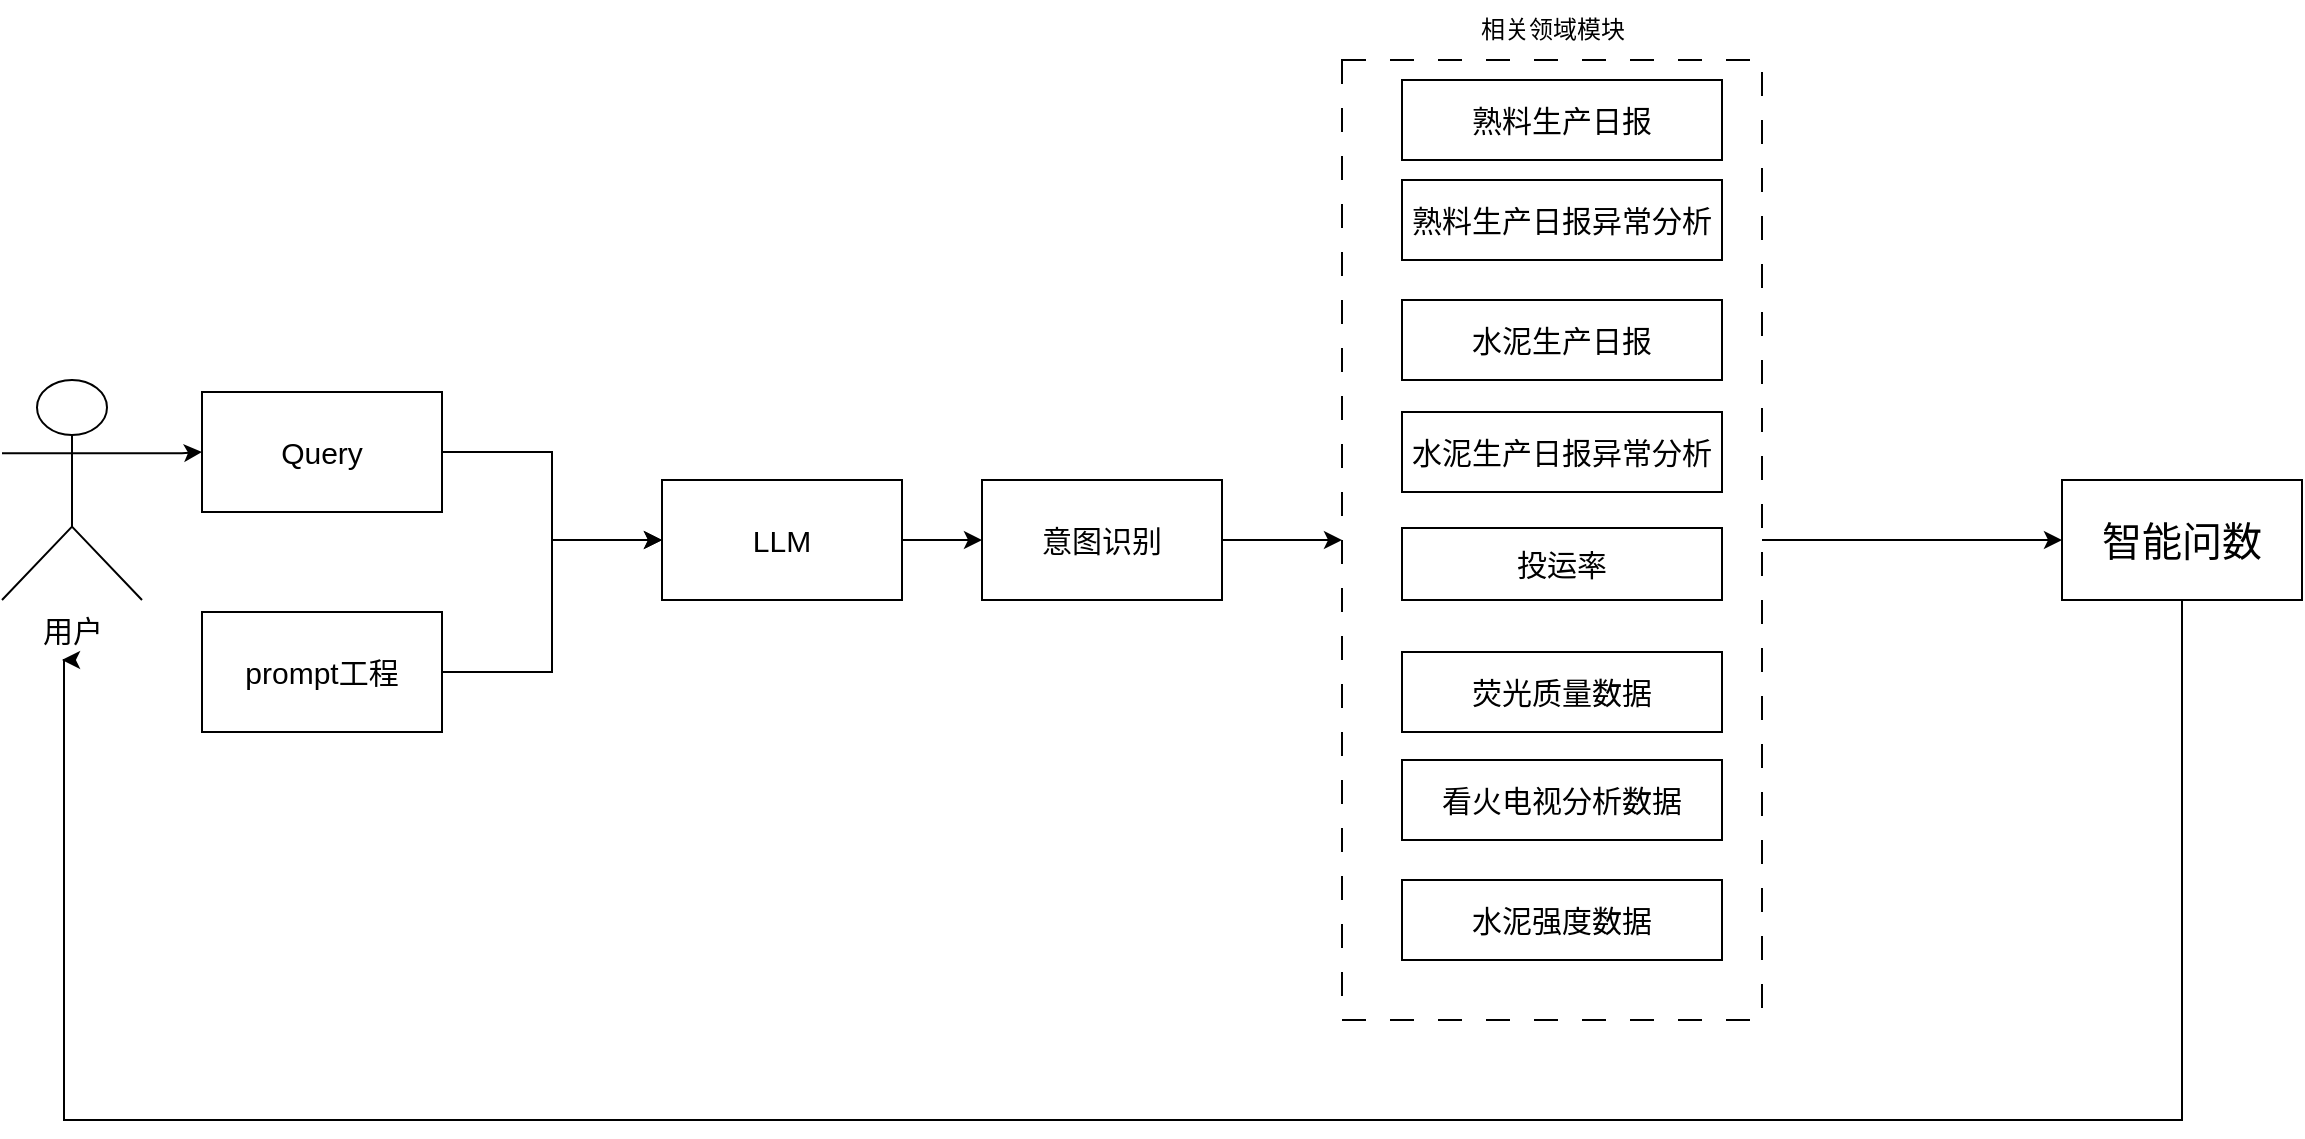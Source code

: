 <mxfile version="27.2.0">
  <diagram name="第 1 页" id="yZyfFyV23VRN1b5lg4Tk">
    <mxGraphModel dx="1546" dy="828" grid="1" gridSize="10" guides="1" tooltips="1" connect="1" arrows="1" fold="1" page="1" pageScale="1" pageWidth="827" pageHeight="1169" math="0" shadow="0">
      <root>
        <mxCell id="0" />
        <mxCell id="1" parent="0" />
        <mxCell id="Td7-_3nd8qTc9XYqAi2d-11" style="edgeStyle=orthogonalEdgeStyle;rounded=0;orthogonalLoop=1;jettySize=auto;html=1;exitX=1;exitY=0.333;exitDx=0;exitDy=0;exitPerimeter=0;fontSize=15;" parent="1" source="Td7-_3nd8qTc9XYqAi2d-10" target="Td7-_3nd8qTc9XYqAi2d-12" edge="1">
          <mxGeometry relative="1" as="geometry">
            <mxPoint x="260" y="246" as="targetPoint" />
          </mxGeometry>
        </mxCell>
        <mxCell id="Td7-_3nd8qTc9XYqAi2d-10" value="用户" style="shape=umlActor;verticalLabelPosition=bottom;verticalAlign=top;html=1;outlineConnect=0;fontSize=15;" parent="1" vertex="1">
          <mxGeometry x="40" y="210" width="70" height="110" as="geometry" />
        </mxCell>
        <mxCell id="Td7-_3nd8qTc9XYqAi2d-35" style="edgeStyle=orthogonalEdgeStyle;rounded=0;orthogonalLoop=1;jettySize=auto;html=1;entryX=0;entryY=0.5;entryDx=0;entryDy=0;" parent="1" source="Td7-_3nd8qTc9XYqAi2d-12" target="Td7-_3nd8qTc9XYqAi2d-33" edge="1">
          <mxGeometry relative="1" as="geometry" />
        </mxCell>
        <mxCell id="Td7-_3nd8qTc9XYqAi2d-12" value="Query" style="rounded=0;whiteSpace=wrap;html=1;fontSize=15;" parent="1" vertex="1">
          <mxGeometry x="140" y="216" width="120" height="60" as="geometry" />
        </mxCell>
        <mxCell id="Td7-_3nd8qTc9XYqAi2d-36" style="edgeStyle=orthogonalEdgeStyle;rounded=0;orthogonalLoop=1;jettySize=auto;html=1;entryX=0;entryY=0.5;entryDx=0;entryDy=0;" parent="1" source="Td7-_3nd8qTc9XYqAi2d-14" target="Td7-_3nd8qTc9XYqAi2d-33" edge="1">
          <mxGeometry relative="1" as="geometry" />
        </mxCell>
        <mxCell id="Td7-_3nd8qTc9XYqAi2d-14" value="prompt工程" style="rounded=0;whiteSpace=wrap;html=1;fontSize=15;" parent="1" vertex="1">
          <mxGeometry x="140" y="326" width="120" height="60" as="geometry" />
        </mxCell>
        <mxCell id="Td7-_3nd8qTc9XYqAi2d-30" style="edgeStyle=orthogonalEdgeStyle;rounded=0;orthogonalLoop=1;jettySize=auto;html=1;entryX=0;entryY=0.5;entryDx=0;entryDy=0;" parent="1" source="Td7-_3nd8qTc9XYqAi2d-17" target="Td7-_3nd8qTc9XYqAi2d-27" edge="1">
          <mxGeometry relative="1" as="geometry" />
        </mxCell>
        <mxCell id="Td7-_3nd8qTc9XYqAi2d-17" value="意图识别" style="rounded=0;whiteSpace=wrap;html=1;fontSize=15;" parent="1" vertex="1">
          <mxGeometry x="530" y="260" width="120" height="60" as="geometry" />
        </mxCell>
        <mxCell id="Td7-_3nd8qTc9XYqAi2d-27" value="" style="rounded=0;whiteSpace=wrap;html=1;fillColor=none;dashed=1;dashPattern=12 12;" parent="1" vertex="1">
          <mxGeometry x="710" y="50" width="210" height="480" as="geometry" />
        </mxCell>
        <mxCell id="Td7-_3nd8qTc9XYqAi2d-28" value="&lt;font style=&quot;color: rgb(0, 0, 0);&quot;&gt;熟料生产日报异常分析&lt;/font&gt;" style="rounded=0;whiteSpace=wrap;html=1;fontSize=15;" parent="1" vertex="1">
          <mxGeometry x="740" y="110" width="160" height="40" as="geometry" />
        </mxCell>
        <mxCell id="Td7-_3nd8qTc9XYqAi2d-29" value="水泥生产日报异常分析" style="rounded=0;whiteSpace=wrap;html=1;fontSize=15;" parent="1" vertex="1">
          <mxGeometry x="740" y="226" width="160" height="40" as="geometry" />
        </mxCell>
        <mxCell id="Td7-_3nd8qTc9XYqAi2d-31" style="edgeStyle=orthogonalEdgeStyle;rounded=0;orthogonalLoop=1;jettySize=auto;html=1;entryX=0;entryY=0.5;entryDx=0;entryDy=0;" parent="1" source="Td7-_3nd8qTc9XYqAi2d-27" target="Td7-_3nd8qTc9XYqAi2d-43" edge="1">
          <mxGeometry relative="1" as="geometry">
            <mxPoint x="1080" y="297.63" as="targetPoint" />
          </mxGeometry>
        </mxCell>
        <mxCell id="Td7-_3nd8qTc9XYqAi2d-34" value="" style="edgeStyle=orthogonalEdgeStyle;rounded=0;orthogonalLoop=1;jettySize=auto;html=1;" parent="1" source="Td7-_3nd8qTc9XYqAi2d-33" target="Td7-_3nd8qTc9XYqAi2d-17" edge="1">
          <mxGeometry relative="1" as="geometry" />
        </mxCell>
        <mxCell id="Td7-_3nd8qTc9XYqAi2d-33" value="LLM" style="rounded=0;whiteSpace=wrap;html=1;fontSize=15;" parent="1" vertex="1">
          <mxGeometry x="370" y="260" width="120" height="60" as="geometry" />
        </mxCell>
        <mxCell id="Td7-_3nd8qTc9XYqAi2d-37" value="投运率" style="rounded=0;whiteSpace=wrap;html=1;fontSize=15;" parent="1" vertex="1">
          <mxGeometry x="740" y="284" width="160" height="36" as="geometry" />
        </mxCell>
        <mxCell id="Td7-_3nd8qTc9XYqAi2d-38" value="荧光质量数据" style="rounded=0;whiteSpace=wrap;html=1;fontSize=15;" parent="1" vertex="1">
          <mxGeometry x="740" y="346" width="160" height="40" as="geometry" />
        </mxCell>
        <mxCell id="Td7-_3nd8qTc9XYqAi2d-39" value="看火电视分析数据" style="rounded=0;whiteSpace=wrap;html=1;fontSize=15;" parent="1" vertex="1">
          <mxGeometry x="740" y="400" width="160" height="40" as="geometry" />
        </mxCell>
        <mxCell id="Td7-_3nd8qTc9XYqAi2d-41" value="水泥强度数据" style="rounded=0;whiteSpace=wrap;html=1;fontSize=15;" parent="1" vertex="1">
          <mxGeometry x="740" y="460" width="160" height="40" as="geometry" />
        </mxCell>
        <mxCell id="Td7-_3nd8qTc9XYqAi2d-44" style="edgeStyle=orthogonalEdgeStyle;rounded=0;orthogonalLoop=1;jettySize=auto;html=1;" parent="1" source="Td7-_3nd8qTc9XYqAi2d-43" edge="1">
          <mxGeometry relative="1" as="geometry">
            <mxPoint x="70" y="350" as="targetPoint" />
            <Array as="points">
              <mxPoint x="1130" y="580" />
              <mxPoint x="71" y="580" />
            </Array>
          </mxGeometry>
        </mxCell>
        <mxCell id="Td7-_3nd8qTc9XYqAi2d-43" value="&lt;font style=&quot;font-size: 20px;&quot;&gt;智能问数&lt;/font&gt;" style="rounded=0;whiteSpace=wrap;html=1;" parent="1" vertex="1">
          <mxGeometry x="1070" y="260" width="120" height="60" as="geometry" />
        </mxCell>
        <mxCell id="njdPtMuvG7hpESORJNt5-1" value="&lt;font style=&quot;color: rgb(0, 0, 0);&quot;&gt;熟料生产日报&lt;/font&gt;" style="rounded=0;whiteSpace=wrap;html=1;fontSize=15;" parent="1" vertex="1">
          <mxGeometry x="740" y="60" width="160" height="40" as="geometry" />
        </mxCell>
        <mxCell id="njdPtMuvG7hpESORJNt5-2" value="水泥生产日报" style="rounded=0;whiteSpace=wrap;html=1;fontSize=15;" parent="1" vertex="1">
          <mxGeometry x="740" y="170" width="160" height="40" as="geometry" />
        </mxCell>
        <mxCell id="mBVM7sb4OEK3M4IIuq4X-1" value="相关领域模块" style="text;html=1;align=center;verticalAlign=middle;whiteSpace=wrap;rounded=0;" vertex="1" parent="1">
          <mxGeometry x="767.5" y="20" width="95" height="30" as="geometry" />
        </mxCell>
      </root>
    </mxGraphModel>
  </diagram>
</mxfile>
